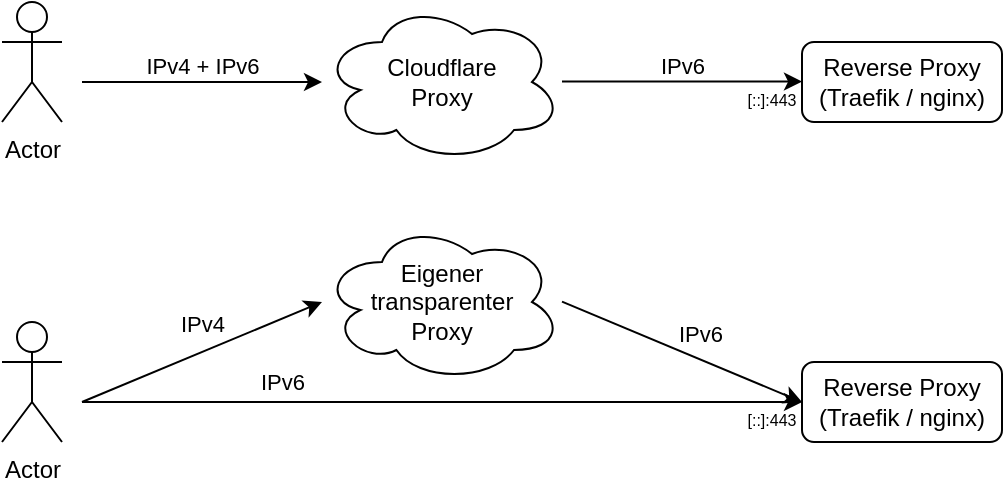 <mxfile version="20.6.2" type="device"><diagram id="njIiju-AVSU0POU4GLiy" name="Page-1"><mxGraphModel dx="569" dy="347" grid="1" gridSize="10" guides="1" tooltips="1" connect="1" arrows="1" fold="1" page="1" pageScale="1" pageWidth="850" pageHeight="1100" math="0" shadow="0"><root><mxCell id="0"/><mxCell id="1" parent="0"/><mxCell id="NeJ6TIGh4lUE9vMk7l9H-1" value="Actor" style="shape=umlActor;verticalLabelPosition=bottom;verticalAlign=top;html=1;outlineConnect=0;" vertex="1" parent="1"><mxGeometry x="40" y="40" width="30" height="60" as="geometry"/></mxCell><mxCell id="NeJ6TIGh4lUE9vMk7l9H-2" value="Actor" style="shape=umlActor;verticalLabelPosition=bottom;verticalAlign=top;html=1;outlineConnect=0;" vertex="1" parent="1"><mxGeometry x="40" y="200" width="30" height="60" as="geometry"/></mxCell><mxCell id="NeJ6TIGh4lUE9vMk7l9H-3" value="Cloudflare&lt;br&gt;Proxy" style="ellipse;shape=cloud;whiteSpace=wrap;html=1;" vertex="1" parent="1"><mxGeometry x="200" y="40" width="120" height="80" as="geometry"/></mxCell><mxCell id="NeJ6TIGh4lUE9vMk7l9H-4" value="Eigener&lt;br&gt;transparenter&lt;br&gt;Proxy" style="ellipse;shape=cloud;whiteSpace=wrap;html=1;" vertex="1" parent="1"><mxGeometry x="200" y="150" width="120" height="80" as="geometry"/></mxCell><mxCell id="NeJ6TIGh4lUE9vMk7l9H-6" value="" style="endArrow=classic;html=1;rounded=0;" edge="1" parent="1" target="NeJ6TIGh4lUE9vMk7l9H-3"><mxGeometry width="50" height="50" relative="1" as="geometry"><mxPoint x="80" y="80" as="sourcePoint"/><mxPoint x="180" y="90" as="targetPoint"/></mxGeometry></mxCell><mxCell id="NeJ6TIGh4lUE9vMk7l9H-7" value="IPv4 + IPv6" style="edgeLabel;html=1;align=center;verticalAlign=middle;resizable=0;points=[];" vertex="1" connectable="0" parent="NeJ6TIGh4lUE9vMk7l9H-6"><mxGeometry x="0.27" y="1" relative="1" as="geometry"><mxPoint x="-16" y="-7" as="offset"/></mxGeometry></mxCell><mxCell id="NeJ6TIGh4lUE9vMk7l9H-8" value="" style="endArrow=classic;html=1;rounded=0;" edge="1" parent="1"><mxGeometry width="50" height="50" relative="1" as="geometry"><mxPoint x="320" y="79.8" as="sourcePoint"/><mxPoint x="440" y="79.8" as="targetPoint"/></mxGeometry></mxCell><mxCell id="NeJ6TIGh4lUE9vMk7l9H-9" value="IPv6" style="edgeLabel;html=1;align=center;verticalAlign=middle;resizable=0;points=[];" vertex="1" connectable="0" parent="NeJ6TIGh4lUE9vMk7l9H-8"><mxGeometry x="0.27" y="1" relative="1" as="geometry"><mxPoint x="-16" y="-7" as="offset"/></mxGeometry></mxCell><mxCell id="NeJ6TIGh4lUE9vMk7l9H-10" value="" style="endArrow=classic;html=1;rounded=0;" edge="1" parent="1"><mxGeometry width="50" height="50" relative="1" as="geometry"><mxPoint x="80" y="240" as="sourcePoint"/><mxPoint x="200" y="190" as="targetPoint"/></mxGeometry></mxCell><mxCell id="NeJ6TIGh4lUE9vMk7l9H-11" value="IPv4" style="edgeLabel;html=1;align=center;verticalAlign=middle;resizable=0;points=[];" vertex="1" connectable="0" parent="NeJ6TIGh4lUE9vMk7l9H-10"><mxGeometry x="0.27" y="1" relative="1" as="geometry"><mxPoint x="-16" y="-7" as="offset"/></mxGeometry></mxCell><mxCell id="NeJ6TIGh4lUE9vMk7l9H-12" value="" style="endArrow=classic;html=1;rounded=0;" edge="1" parent="1"><mxGeometry width="50" height="50" relative="1" as="geometry"><mxPoint x="80" y="240" as="sourcePoint"/><mxPoint x="440" y="240" as="targetPoint"/></mxGeometry></mxCell><mxCell id="NeJ6TIGh4lUE9vMk7l9H-13" value="IPv6" style="edgeLabel;html=1;align=center;verticalAlign=middle;resizable=0;points=[];" vertex="1" connectable="0" parent="NeJ6TIGh4lUE9vMk7l9H-12"><mxGeometry x="0.27" y="1" relative="1" as="geometry"><mxPoint x="-129" y="-9" as="offset"/></mxGeometry></mxCell><mxCell id="NeJ6TIGh4lUE9vMk7l9H-14" value="" style="endArrow=classic;html=1;rounded=0;" edge="1" parent="1"><mxGeometry width="50" height="50" relative="1" as="geometry"><mxPoint x="320" y="189.8" as="sourcePoint"/><mxPoint x="440" y="240" as="targetPoint"/></mxGeometry></mxCell><mxCell id="NeJ6TIGh4lUE9vMk7l9H-15" value="IPv6" style="edgeLabel;html=1;align=center;verticalAlign=middle;resizable=0;points=[];" vertex="1" connectable="0" parent="NeJ6TIGh4lUE9vMk7l9H-14"><mxGeometry x="0.27" y="1" relative="1" as="geometry"><mxPoint x="-8" y="-15" as="offset"/></mxGeometry></mxCell><mxCell id="NeJ6TIGh4lUE9vMk7l9H-16" value="Reverse Proxy&lt;br&gt;(Traefik / nginx)" style="rounded=1;whiteSpace=wrap;html=1;" vertex="1" parent="1"><mxGeometry x="440" y="60" width="100" height="40" as="geometry"/></mxCell><mxCell id="NeJ6TIGh4lUE9vMk7l9H-17" value="&lt;font style=&quot;font-size: 8px;&quot;&gt;[::]:443&lt;/font&gt;" style="text;html=1;strokeColor=none;fillColor=none;align=center;verticalAlign=middle;whiteSpace=wrap;rounded=0;" vertex="1" parent="1"><mxGeometry x="410" y="83" width="30" height="10" as="geometry"/></mxCell><mxCell id="NeJ6TIGh4lUE9vMk7l9H-18" value="Reverse Proxy&lt;br&gt;(Traefik / nginx)" style="rounded=1;whiteSpace=wrap;html=1;" vertex="1" parent="1"><mxGeometry x="440" y="220" width="100" height="40" as="geometry"/></mxCell><mxCell id="NeJ6TIGh4lUE9vMk7l9H-19" value="&lt;font style=&quot;font-size: 8px;&quot;&gt;[::]:443&lt;/font&gt;" style="text;html=1;strokeColor=none;fillColor=none;align=center;verticalAlign=middle;whiteSpace=wrap;rounded=0;" vertex="1" parent="1"><mxGeometry x="410" y="243" width="30" height="10" as="geometry"/></mxCell></root></mxGraphModel></diagram></mxfile>